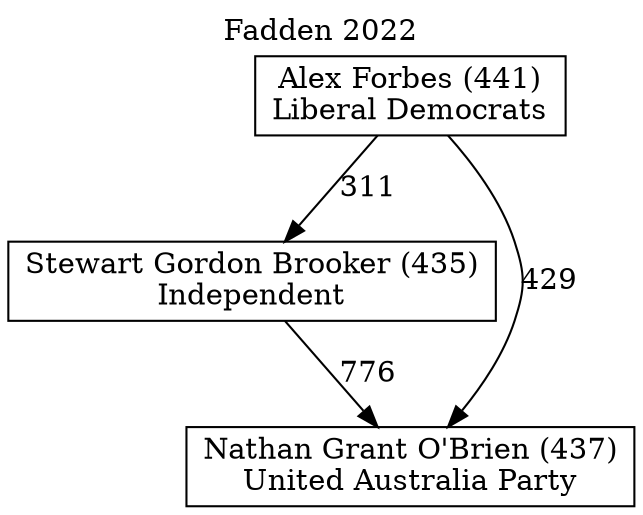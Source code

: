 // House preference flow
digraph "Nathan Grant O'Brien (437)_Fadden_2022" {
	graph [label="Fadden 2022" labelloc=t mclimit=10]
	node [shape=box]
	"Stewart Gordon Brooker (435)" [label="Stewart Gordon Brooker (435)
Independent"]
	"Alex Forbes (441)" [label="Alex Forbes (441)
Liberal Democrats"]
	"Nathan Grant O'Brien (437)" [label="Nathan Grant O'Brien (437)
United Australia Party"]
	"Stewart Gordon Brooker (435)" -> "Nathan Grant O'Brien (437)" [label=776]
	"Alex Forbes (441)" -> "Nathan Grant O'Brien (437)" [label=429]
	"Alex Forbes (441)" -> "Stewart Gordon Brooker (435)" [label=311]
}
